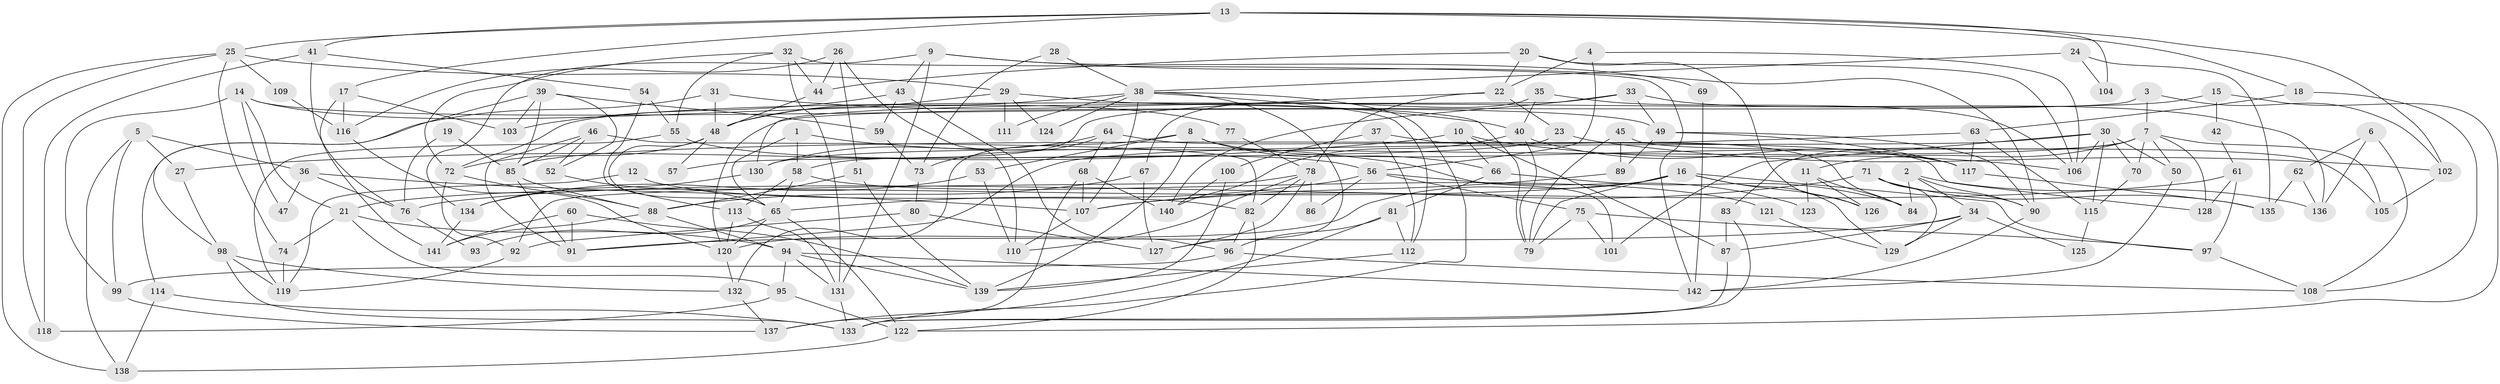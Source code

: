 // Generated by graph-tools (version 1.1) at 2025/36/03/09/25 02:36:10]
// undirected, 142 vertices, 284 edges
graph export_dot {
graph [start="1"]
  node [color=gray90,style=filled];
  1;
  2;
  3;
  4;
  5;
  6;
  7;
  8;
  9;
  10;
  11;
  12;
  13;
  14;
  15;
  16;
  17;
  18;
  19;
  20;
  21;
  22;
  23;
  24;
  25;
  26;
  27;
  28;
  29;
  30;
  31;
  32;
  33;
  34;
  35;
  36;
  37;
  38;
  39;
  40;
  41;
  42;
  43;
  44;
  45;
  46;
  47;
  48;
  49;
  50;
  51;
  52;
  53;
  54;
  55;
  56;
  57;
  58;
  59;
  60;
  61;
  62;
  63;
  64;
  65;
  66;
  67;
  68;
  69;
  70;
  71;
  72;
  73;
  74;
  75;
  76;
  77;
  78;
  79;
  80;
  81;
  82;
  83;
  84;
  85;
  86;
  87;
  88;
  89;
  90;
  91;
  92;
  93;
  94;
  95;
  96;
  97;
  98;
  99;
  100;
  101;
  102;
  103;
  104;
  105;
  106;
  107;
  108;
  109;
  110;
  111;
  112;
  113;
  114;
  115;
  116;
  117;
  118;
  119;
  120;
  121;
  122;
  123;
  124;
  125;
  126;
  127;
  128;
  129;
  130;
  131;
  132;
  133;
  134;
  135;
  136;
  137;
  138;
  139;
  140;
  141;
  142;
  1 -- 58;
  1 -- 101;
  1 -- 65;
  2 -- 90;
  2 -- 34;
  2 -- 84;
  2 -- 136;
  3 -- 120;
  3 -- 7;
  3 -- 102;
  4 -- 22;
  4 -- 56;
  4 -- 106;
  5 -- 36;
  5 -- 27;
  5 -- 99;
  5 -- 138;
  6 -- 108;
  6 -- 136;
  6 -- 62;
  7 -- 130;
  7 -- 11;
  7 -- 50;
  7 -- 70;
  7 -- 83;
  7 -- 105;
  7 -- 128;
  8 -- 66;
  8 -- 132;
  8 -- 53;
  8 -- 117;
  8 -- 139;
  9 -- 134;
  9 -- 131;
  9 -- 43;
  9 -- 69;
  9 -- 90;
  10 -- 87;
  10 -- 106;
  10 -- 27;
  10 -- 66;
  11 -- 126;
  11 -- 84;
  11 -- 123;
  12 -- 82;
  12 -- 119;
  13 -- 102;
  13 -- 25;
  13 -- 17;
  13 -- 18;
  13 -- 41;
  13 -- 104;
  14 -- 21;
  14 -- 49;
  14 -- 47;
  14 -- 77;
  14 -- 99;
  15 -- 72;
  15 -- 122;
  15 -- 42;
  16 -- 129;
  16 -- 120;
  16 -- 21;
  16 -- 79;
  16 -- 97;
  16 -- 126;
  17 -- 103;
  17 -- 116;
  17 -- 141;
  18 -- 63;
  18 -- 108;
  19 -- 85;
  19 -- 76;
  20 -- 44;
  20 -- 22;
  20 -- 106;
  20 -- 126;
  21 -- 94;
  21 -- 74;
  21 -- 95;
  22 -- 78;
  22 -- 58;
  22 -- 23;
  23 -- 102;
  23 -- 57;
  24 -- 38;
  24 -- 135;
  24 -- 104;
  25 -- 138;
  25 -- 29;
  25 -- 74;
  25 -- 109;
  25 -- 118;
  26 -- 44;
  26 -- 51;
  26 -- 110;
  26 -- 116;
  27 -- 98;
  28 -- 73;
  28 -- 38;
  29 -- 79;
  29 -- 48;
  29 -- 111;
  29 -- 124;
  30 -- 106;
  30 -- 115;
  30 -- 50;
  30 -- 70;
  30 -- 91;
  30 -- 101;
  31 -- 40;
  31 -- 114;
  31 -- 48;
  32 -- 142;
  32 -- 72;
  32 -- 44;
  32 -- 55;
  32 -- 131;
  33 -- 140;
  33 -- 136;
  33 -- 49;
  33 -- 130;
  34 -- 87;
  34 -- 91;
  34 -- 125;
  34 -- 129;
  35 -- 67;
  35 -- 106;
  35 -- 40;
  36 -- 107;
  36 -- 76;
  36 -- 47;
  37 -- 112;
  37 -- 84;
  37 -- 100;
  38 -- 133;
  38 -- 48;
  38 -- 107;
  38 -- 111;
  38 -- 112;
  38 -- 124;
  38 -- 127;
  39 -- 52;
  39 -- 85;
  39 -- 59;
  39 -- 98;
  39 -- 103;
  40 -- 140;
  40 -- 79;
  40 -- 117;
  41 -- 54;
  41 -- 76;
  41 -- 118;
  42 -- 61;
  43 -- 96;
  43 -- 59;
  43 -- 103;
  44 -- 48;
  45 -- 89;
  45 -- 79;
  45 -- 105;
  46 -- 82;
  46 -- 91;
  46 -- 52;
  46 -- 85;
  48 -- 65;
  48 -- 57;
  48 -- 72;
  49 -- 117;
  49 -- 89;
  49 -- 90;
  50 -- 142;
  51 -- 139;
  51 -- 88;
  52 -- 65;
  53 -- 134;
  53 -- 110;
  54 -- 55;
  54 -- 113;
  55 -- 56;
  55 -- 119;
  56 -- 65;
  56 -- 75;
  56 -- 86;
  56 -- 123;
  58 -- 65;
  58 -- 113;
  58 -- 121;
  59 -- 73;
  60 -- 141;
  60 -- 139;
  60 -- 91;
  61 -- 128;
  61 -- 97;
  61 -- 76;
  62 -- 135;
  62 -- 136;
  63 -- 85;
  63 -- 117;
  63 -- 115;
  64 -- 73;
  64 -- 68;
  64 -- 128;
  64 -- 130;
  65 -- 120;
  65 -- 93;
  65 -- 122;
  66 -- 81;
  66 -- 84;
  67 -- 88;
  67 -- 127;
  68 -- 107;
  68 -- 137;
  68 -- 140;
  69 -- 142;
  70 -- 115;
  71 -- 107;
  71 -- 90;
  71 -- 129;
  71 -- 135;
  72 -- 88;
  72 -- 92;
  73 -- 80;
  74 -- 119;
  75 -- 79;
  75 -- 97;
  75 -- 101;
  76 -- 93;
  77 -- 78;
  78 -- 92;
  78 -- 110;
  78 -- 82;
  78 -- 86;
  78 -- 127;
  80 -- 92;
  80 -- 127;
  81 -- 96;
  81 -- 112;
  81 -- 137;
  82 -- 122;
  82 -- 96;
  83 -- 133;
  83 -- 87;
  85 -- 91;
  85 -- 88;
  87 -- 133;
  88 -- 94;
  88 -- 141;
  89 -- 107;
  90 -- 142;
  92 -- 119;
  94 -- 95;
  94 -- 142;
  94 -- 131;
  94 -- 139;
  95 -- 118;
  95 -- 122;
  96 -- 99;
  96 -- 108;
  97 -- 108;
  98 -- 119;
  98 -- 132;
  98 -- 133;
  99 -- 137;
  100 -- 139;
  100 -- 140;
  102 -- 105;
  107 -- 110;
  109 -- 116;
  112 -- 139;
  113 -- 131;
  113 -- 120;
  114 -- 138;
  114 -- 133;
  115 -- 125;
  116 -- 120;
  117 -- 135;
  120 -- 132;
  121 -- 129;
  122 -- 138;
  130 -- 134;
  131 -- 133;
  132 -- 137;
  134 -- 141;
}
